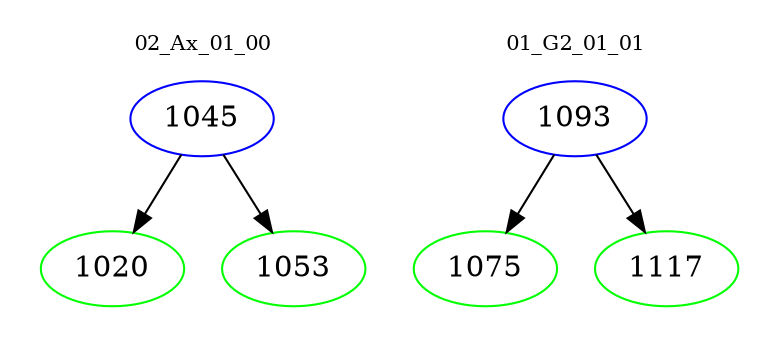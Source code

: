 digraph{
subgraph cluster_0 {
color = white
label = "02_Ax_01_00";
fontsize=10;
T0_1045 [label="1045", color="blue"]
T0_1045 -> T0_1020 [color="black"]
T0_1020 [label="1020", color="green"]
T0_1045 -> T0_1053 [color="black"]
T0_1053 [label="1053", color="green"]
}
subgraph cluster_1 {
color = white
label = "01_G2_01_01";
fontsize=10;
T1_1093 [label="1093", color="blue"]
T1_1093 -> T1_1075 [color="black"]
T1_1075 [label="1075", color="green"]
T1_1093 -> T1_1117 [color="black"]
T1_1117 [label="1117", color="green"]
}
}
